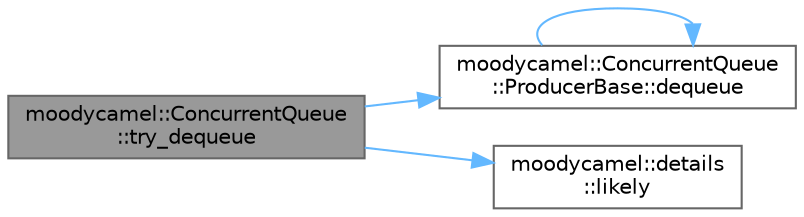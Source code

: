 digraph "moodycamel::ConcurrentQueue::try_dequeue"
{
 // INTERACTIVE_SVG=YES
 // LATEX_PDF_SIZE
  bgcolor="transparent";
  edge [fontname=Helvetica,fontsize=10,labelfontname=Helvetica,labelfontsize=10];
  node [fontname=Helvetica,fontsize=10,shape=box,height=0.2,width=0.4];
  rankdir="LR";
  Node1 [id="Node000001",label="moodycamel::ConcurrentQueue\l::try_dequeue",height=0.2,width=0.4,color="gray40", fillcolor="grey60", style="filled", fontcolor="black",tooltip=" "];
  Node1 -> Node2 [id="edge1_Node000001_Node000002",color="steelblue1",style="solid",tooltip=" "];
  Node2 [id="Node000002",label="moodycamel::ConcurrentQueue\l::ProducerBase::dequeue",height=0.2,width=0.4,color="grey40", fillcolor="white", style="filled",URL="$d4/dea/structmoodycamel_1_1ConcurrentQueue_1_1ProducerBase.html#a4d625716b2032a18080d07f30274ab6d",tooltip=" "];
  Node2 -> Node2 [id="edge2_Node000002_Node000002",color="steelblue1",style="solid",tooltip=" "];
  Node1 -> Node3 [id="edge3_Node000001_Node000003",color="steelblue1",style="solid",tooltip=" "];
  Node3 [id="Node000003",label="moodycamel::details\l::likely",height=0.2,width=0.4,color="grey40", fillcolor="white", style="filled",URL="$d6/d0f/namespacemoodycamel_1_1details.html#ad314237774af931624fe48c7661a8770",tooltip=" "];
}
